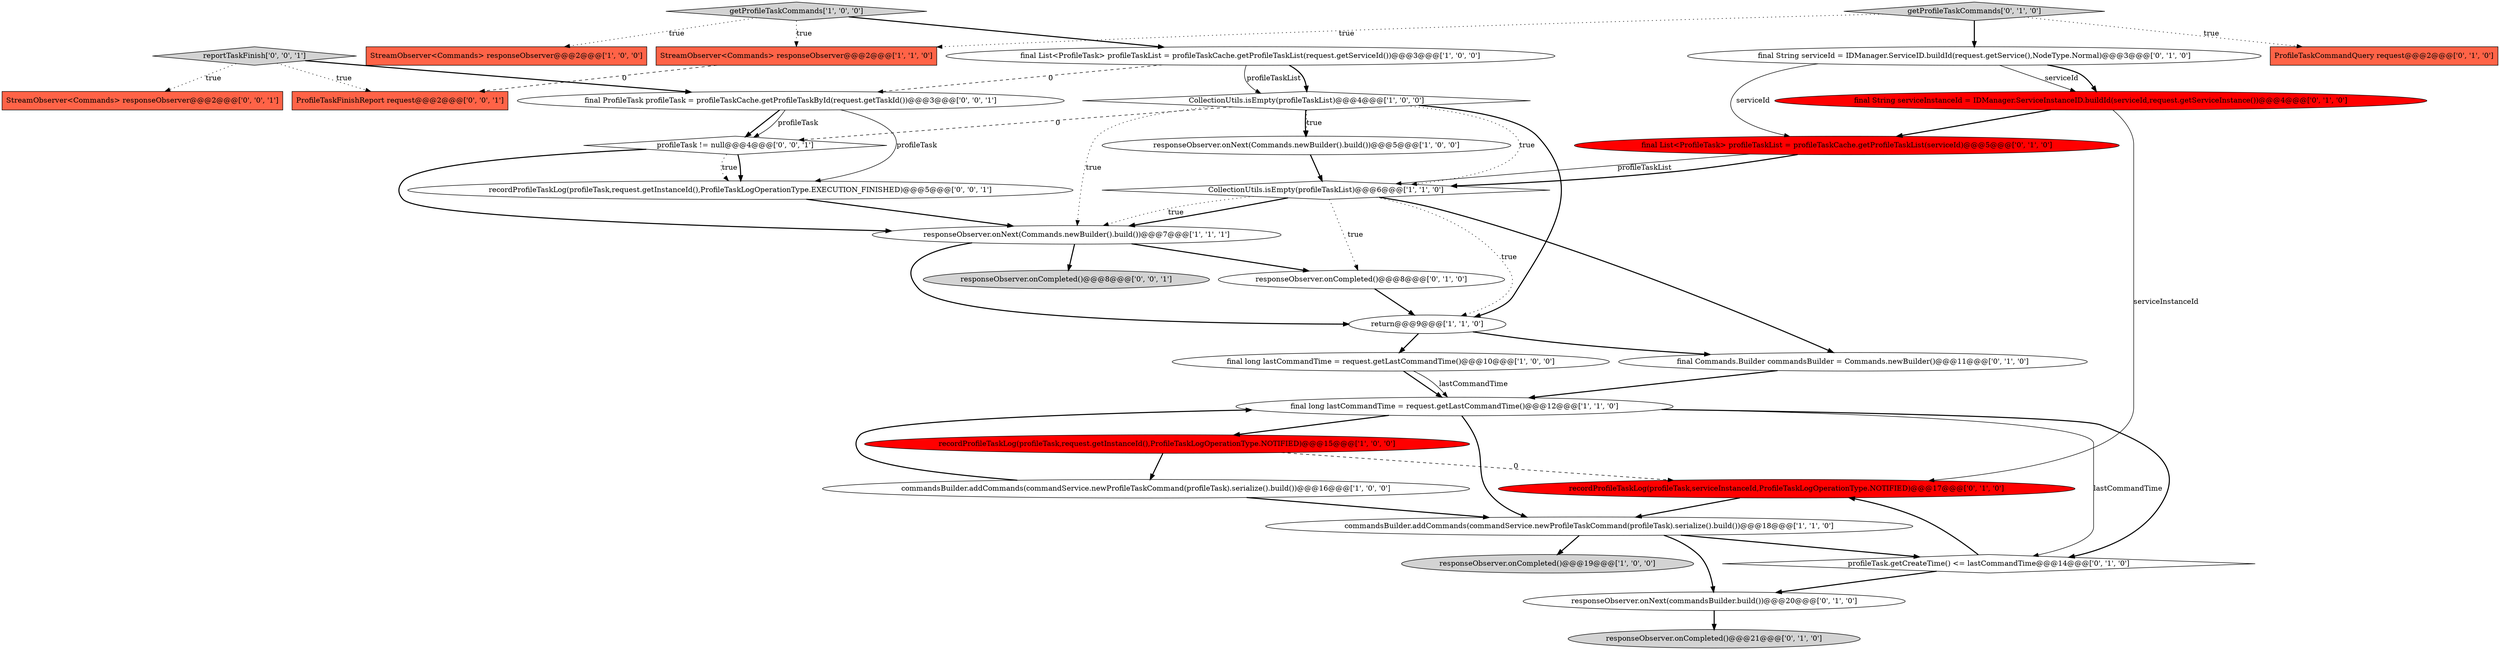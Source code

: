digraph {
1 [style = filled, label = "responseObserver.onNext(Commands.newBuilder().build())@@@5@@@['1', '0', '0']", fillcolor = white, shape = ellipse image = "AAA0AAABBB1BBB"];
21 [style = filled, label = "final String serviceId = IDManager.ServiceID.buildId(request.getService(),NodeType.Normal)@@@3@@@['0', '1', '0']", fillcolor = white, shape = ellipse image = "AAA0AAABBB2BBB"];
28 [style = filled, label = "responseObserver.onCompleted()@@@8@@@['0', '0', '1']", fillcolor = lightgray, shape = ellipse image = "AAA0AAABBB3BBB"];
26 [style = filled, label = "reportTaskFinish['0', '0', '1']", fillcolor = lightgray, shape = diamond image = "AAA0AAABBB3BBB"];
25 [style = filled, label = "responseObserver.onCompleted()@@@21@@@['0', '1', '0']", fillcolor = lightgray, shape = ellipse image = "AAA0AAABBB2BBB"];
22 [style = filled, label = "responseObserver.onCompleted()@@@8@@@['0', '1', '0']", fillcolor = white, shape = ellipse image = "AAA0AAABBB2BBB"];
24 [style = filled, label = "recordProfileTaskLog(profileTask,serviceInstanceId,ProfileTaskLogOperationType.NOTIFIED)@@@17@@@['0', '1', '0']", fillcolor = red, shape = ellipse image = "AAA1AAABBB2BBB"];
27 [style = filled, label = "StreamObserver<Commands> responseObserver@@@2@@@['0', '0', '1']", fillcolor = tomato, shape = box image = "AAA0AAABBB3BBB"];
18 [style = filled, label = "getProfileTaskCommands['0', '1', '0']", fillcolor = lightgray, shape = diamond image = "AAA0AAABBB2BBB"];
10 [style = filled, label = "getProfileTaskCommands['1', '0', '0']", fillcolor = lightgray, shape = diamond image = "AAA0AAABBB1BBB"];
31 [style = filled, label = "ProfileTaskFinishReport request@@@2@@@['0', '0', '1']", fillcolor = tomato, shape = box image = "AAA0AAABBB3BBB"];
14 [style = filled, label = "responseObserver.onCompleted()@@@19@@@['1', '0', '0']", fillcolor = lightgray, shape = ellipse image = "AAA0AAABBB1BBB"];
7 [style = filled, label = "CollectionUtils.isEmpty(profileTaskList)@@@4@@@['1', '0', '0']", fillcolor = white, shape = diamond image = "AAA0AAABBB1BBB"];
12 [style = filled, label = "recordProfileTaskLog(profileTask,request.getInstanceId(),ProfileTaskLogOperationType.NOTIFIED)@@@15@@@['1', '0', '0']", fillcolor = red, shape = ellipse image = "AAA1AAABBB1BBB"];
32 [style = filled, label = "recordProfileTaskLog(profileTask,request.getInstanceId(),ProfileTaskLogOperationType.EXECUTION_FINISHED)@@@5@@@['0', '0', '1']", fillcolor = white, shape = ellipse image = "AAA0AAABBB3BBB"];
8 [style = filled, label = "responseObserver.onNext(Commands.newBuilder().build())@@@7@@@['1', '1', '1']", fillcolor = white, shape = ellipse image = "AAA0AAABBB1BBB"];
6 [style = filled, label = "final List<ProfileTask> profileTaskList = profileTaskCache.getProfileTaskList(request.getServiceId())@@@3@@@['1', '0', '0']", fillcolor = white, shape = ellipse image = "AAA0AAABBB1BBB"];
13 [style = filled, label = "commandsBuilder.addCommands(commandService.newProfileTaskCommand(profileTask).serialize().build())@@@18@@@['1', '1', '0']", fillcolor = white, shape = ellipse image = "AAA0AAABBB1BBB"];
0 [style = filled, label = "final long lastCommandTime = request.getLastCommandTime()@@@10@@@['1', '0', '0']", fillcolor = white, shape = ellipse image = "AAA0AAABBB1BBB"];
11 [style = filled, label = "return@@@9@@@['1', '1', '0']", fillcolor = white, shape = ellipse image = "AAA0AAABBB1BBB"];
3 [style = filled, label = "CollectionUtils.isEmpty(profileTaskList)@@@6@@@['1', '1', '0']", fillcolor = white, shape = diamond image = "AAA0AAABBB1BBB"];
9 [style = filled, label = "StreamObserver<Commands> responseObserver@@@2@@@['1', '1', '0']", fillcolor = tomato, shape = box image = "AAA0AAABBB1BBB"];
23 [style = filled, label = "final Commands.Builder commandsBuilder = Commands.newBuilder()@@@11@@@['0', '1', '0']", fillcolor = white, shape = ellipse image = "AAA0AAABBB2BBB"];
16 [style = filled, label = "final String serviceInstanceId = IDManager.ServiceInstanceID.buildId(serviceId,request.getServiceInstance())@@@4@@@['0', '1', '0']", fillcolor = red, shape = ellipse image = "AAA1AAABBB2BBB"];
5 [style = filled, label = "StreamObserver<Commands> responseObserver@@@2@@@['1', '0', '0']", fillcolor = tomato, shape = box image = "AAA0AAABBB1BBB"];
4 [style = filled, label = "commandsBuilder.addCommands(commandService.newProfileTaskCommand(profileTask).serialize().build())@@@16@@@['1', '0', '0']", fillcolor = white, shape = ellipse image = "AAA0AAABBB1BBB"];
29 [style = filled, label = "final ProfileTask profileTask = profileTaskCache.getProfileTaskById(request.getTaskId())@@@3@@@['0', '0', '1']", fillcolor = white, shape = ellipse image = "AAA0AAABBB3BBB"];
19 [style = filled, label = "ProfileTaskCommandQuery request@@@2@@@['0', '1', '0']", fillcolor = tomato, shape = box image = "AAA0AAABBB2BBB"];
30 [style = filled, label = "profileTask != null@@@4@@@['0', '0', '1']", fillcolor = white, shape = diamond image = "AAA0AAABBB3BBB"];
2 [style = filled, label = "final long lastCommandTime = request.getLastCommandTime()@@@12@@@['1', '1', '0']", fillcolor = white, shape = ellipse image = "AAA0AAABBB1BBB"];
20 [style = filled, label = "responseObserver.onNext(commandsBuilder.build())@@@20@@@['0', '1', '0']", fillcolor = white, shape = ellipse image = "AAA0AAABBB2BBB"];
15 [style = filled, label = "final List<ProfileTask> profileTaskList = profileTaskCache.getProfileTaskList(serviceId)@@@5@@@['0', '1', '0']", fillcolor = red, shape = ellipse image = "AAA1AAABBB2BBB"];
17 [style = filled, label = "profileTask.getCreateTime() <= lastCommandTime@@@14@@@['0', '1', '0']", fillcolor = white, shape = diamond image = "AAA0AAABBB2BBB"];
15->3 [style = solid, label="profileTaskList"];
2->17 [style = bold, label=""];
3->11 [style = dotted, label="true"];
16->15 [style = bold, label=""];
8->28 [style = bold, label=""];
7->11 [style = bold, label=""];
7->1 [style = bold, label=""];
29->30 [style = bold, label=""];
29->30 [style = solid, label="profileTask"];
29->32 [style = solid, label="profileTask"];
26->29 [style = bold, label=""];
26->27 [style = dotted, label="true"];
0->2 [style = bold, label=""];
4->13 [style = bold, label=""];
18->19 [style = dotted, label="true"];
1->3 [style = bold, label=""];
30->32 [style = bold, label=""];
6->7 [style = solid, label="profileTaskList"];
24->13 [style = bold, label=""];
4->2 [style = bold, label=""];
0->2 [style = solid, label="lastCommandTime"];
21->15 [style = solid, label="serviceId"];
15->3 [style = bold, label=""];
20->25 [style = bold, label=""];
21->16 [style = solid, label="serviceId"];
10->6 [style = bold, label=""];
10->9 [style = dotted, label="true"];
10->5 [style = dotted, label="true"];
2->12 [style = bold, label=""];
8->22 [style = bold, label=""];
2->13 [style = bold, label=""];
13->17 [style = bold, label=""];
3->23 [style = bold, label=""];
16->24 [style = solid, label="serviceInstanceId"];
11->0 [style = bold, label=""];
17->24 [style = bold, label=""];
32->8 [style = bold, label=""];
26->31 [style = dotted, label="true"];
9->31 [style = dashed, label="0"];
6->29 [style = dashed, label="0"];
12->4 [style = bold, label=""];
7->3 [style = dotted, label="true"];
3->8 [style = bold, label=""];
12->24 [style = dashed, label="0"];
7->30 [style = dashed, label="0"];
18->9 [style = dotted, label="true"];
3->22 [style = dotted, label="true"];
2->17 [style = solid, label="lastCommandTime"];
30->32 [style = dotted, label="true"];
21->16 [style = bold, label=""];
23->2 [style = bold, label=""];
18->21 [style = bold, label=""];
30->8 [style = bold, label=""];
6->7 [style = bold, label=""];
7->1 [style = dotted, label="true"];
7->8 [style = dotted, label="true"];
3->8 [style = dotted, label="true"];
8->11 [style = bold, label=""];
11->23 [style = bold, label=""];
13->14 [style = bold, label=""];
22->11 [style = bold, label=""];
17->20 [style = bold, label=""];
13->20 [style = bold, label=""];
}
